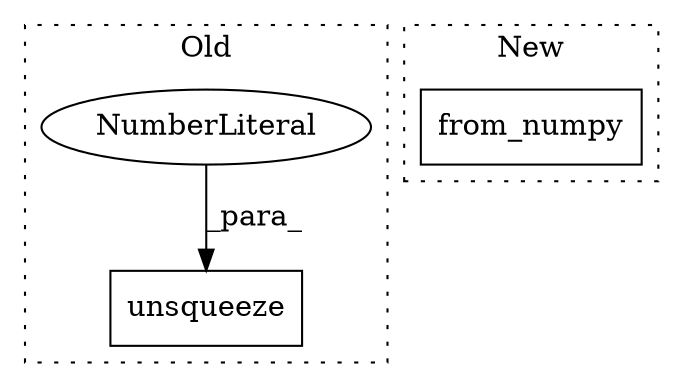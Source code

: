digraph G {
subgraph cluster0 {
1 [label="unsqueeze" a="32" s="4934,4945" l="10,1" shape="box"];
3 [label="NumberLiteral" a="34" s="4944" l="1" shape="ellipse"];
label = "Old";
style="dotted";
}
subgraph cluster1 {
2 [label="from_numpy" a="32" s="5258,5280" l="11,1" shape="box"];
label = "New";
style="dotted";
}
3 -> 1 [label="_para_"];
}